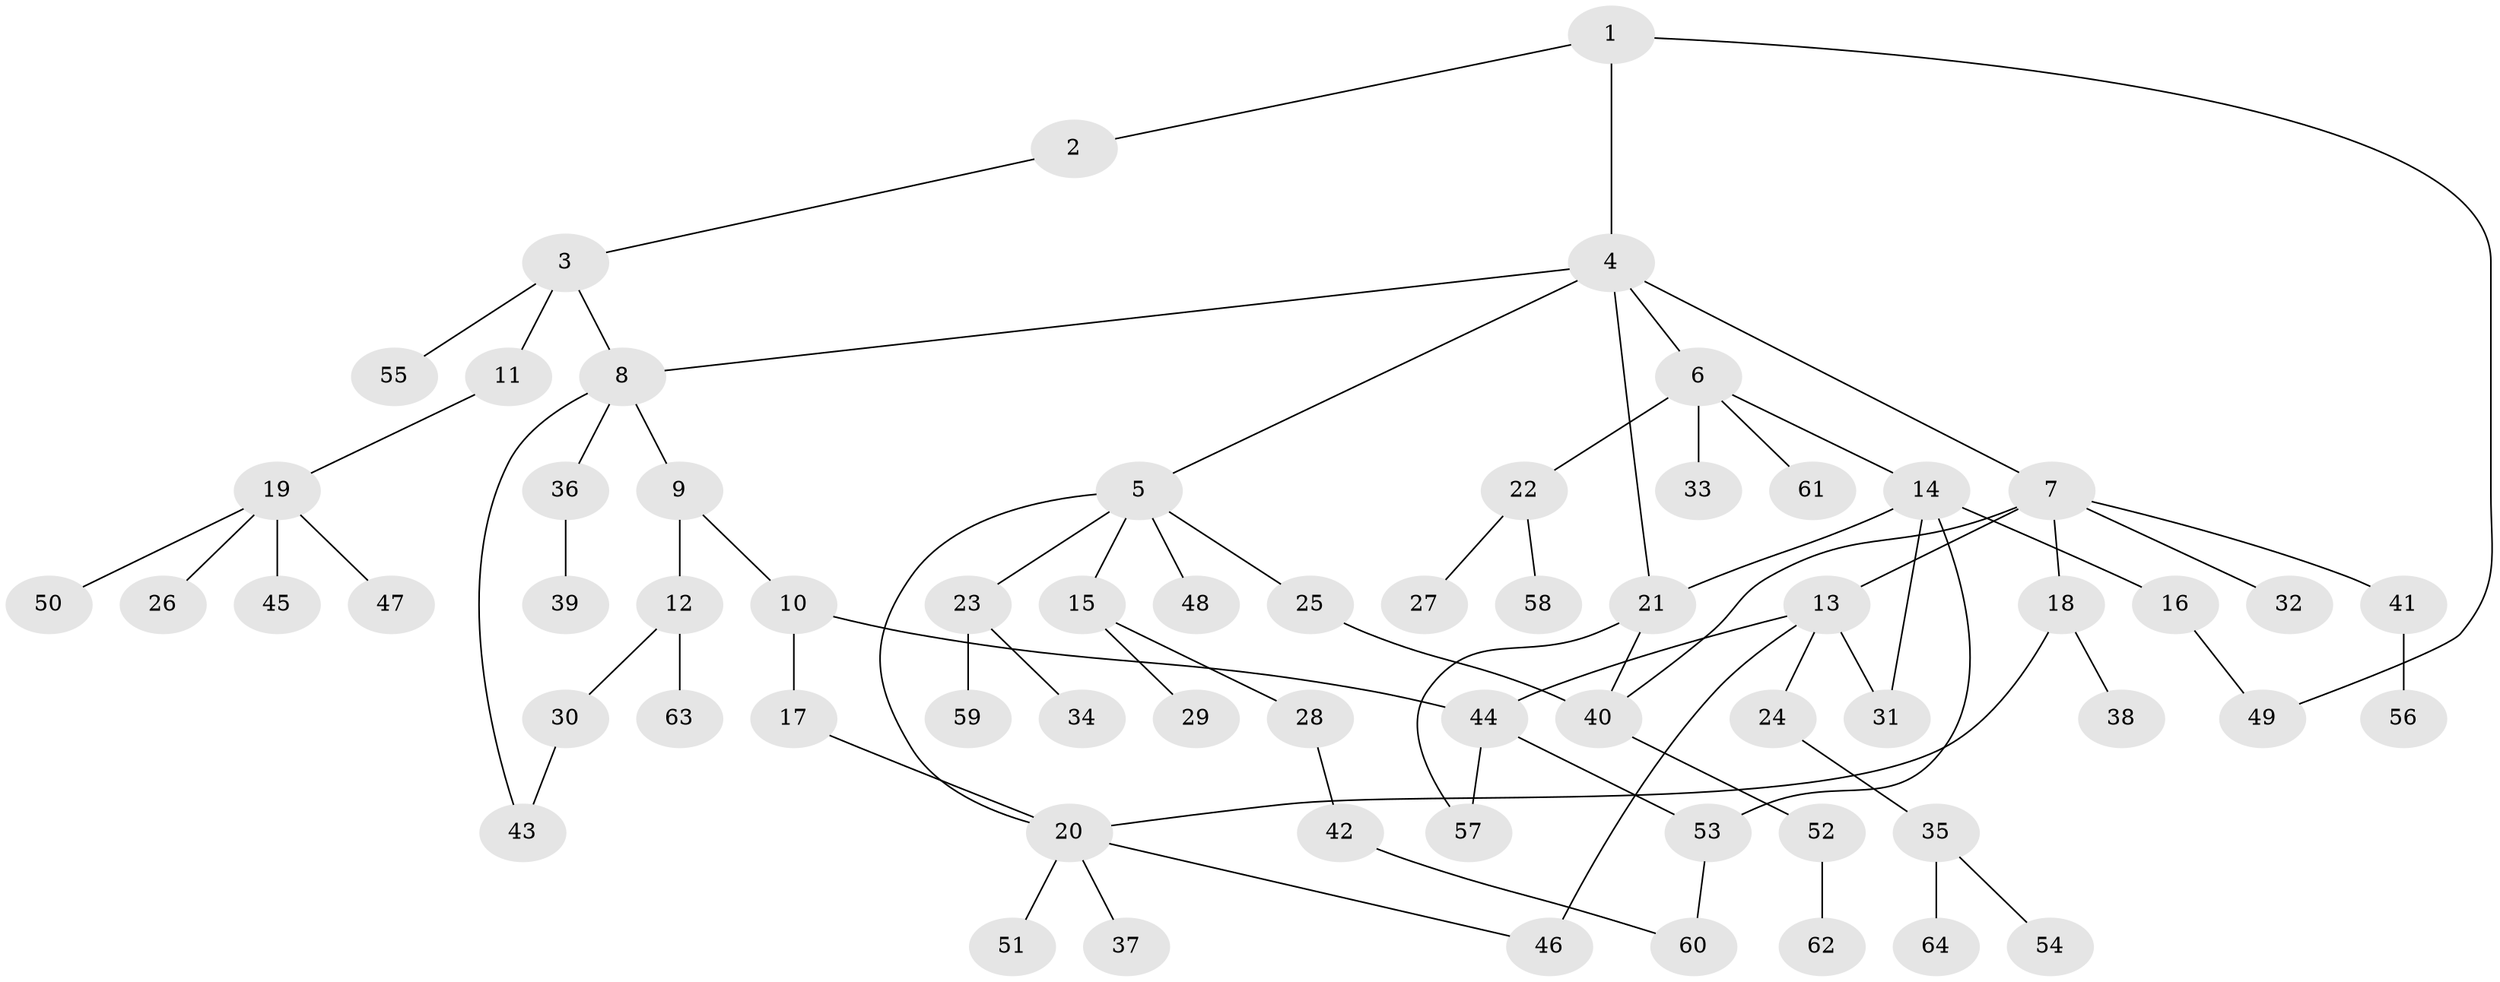 // coarse degree distribution, {3: 0.15384615384615385, 2: 0.28205128205128205, 6: 0.02564102564102564, 5: 0.1282051282051282, 4: 0.07692307692307693, 7: 0.02564102564102564, 1: 0.3076923076923077}
// Generated by graph-tools (version 1.1) at 2025/49/03/04/25 22:49:06]
// undirected, 64 vertices, 77 edges
graph export_dot {
  node [color=gray90,style=filled];
  1;
  2;
  3;
  4;
  5;
  6;
  7;
  8;
  9;
  10;
  11;
  12;
  13;
  14;
  15;
  16;
  17;
  18;
  19;
  20;
  21;
  22;
  23;
  24;
  25;
  26;
  27;
  28;
  29;
  30;
  31;
  32;
  33;
  34;
  35;
  36;
  37;
  38;
  39;
  40;
  41;
  42;
  43;
  44;
  45;
  46;
  47;
  48;
  49;
  50;
  51;
  52;
  53;
  54;
  55;
  56;
  57;
  58;
  59;
  60;
  61;
  62;
  63;
  64;
  1 -- 2;
  1 -- 4;
  1 -- 49;
  2 -- 3;
  3 -- 11;
  3 -- 55;
  3 -- 8;
  4 -- 5;
  4 -- 6;
  4 -- 7;
  4 -- 8;
  4 -- 21;
  5 -- 15;
  5 -- 23;
  5 -- 25;
  5 -- 48;
  5 -- 20;
  6 -- 14;
  6 -- 22;
  6 -- 33;
  6 -- 61;
  7 -- 13;
  7 -- 18;
  7 -- 32;
  7 -- 40;
  7 -- 41;
  8 -- 9;
  8 -- 36;
  8 -- 43;
  9 -- 10;
  9 -- 12;
  10 -- 17;
  10 -- 44;
  11 -- 19;
  12 -- 30;
  12 -- 63;
  13 -- 24;
  13 -- 46;
  13 -- 44;
  13 -- 31;
  14 -- 16;
  14 -- 31;
  14 -- 53;
  14 -- 21;
  15 -- 28;
  15 -- 29;
  16 -- 49;
  17 -- 20;
  18 -- 38;
  18 -- 20;
  19 -- 26;
  19 -- 45;
  19 -- 47;
  19 -- 50;
  20 -- 37;
  20 -- 51;
  20 -- 46;
  21 -- 57;
  21 -- 40;
  22 -- 27;
  22 -- 58;
  23 -- 34;
  23 -- 59;
  24 -- 35;
  25 -- 40;
  28 -- 42;
  30 -- 43;
  35 -- 54;
  35 -- 64;
  36 -- 39;
  40 -- 52;
  41 -- 56;
  42 -- 60;
  44 -- 57;
  44 -- 53;
  52 -- 62;
  53 -- 60;
}
